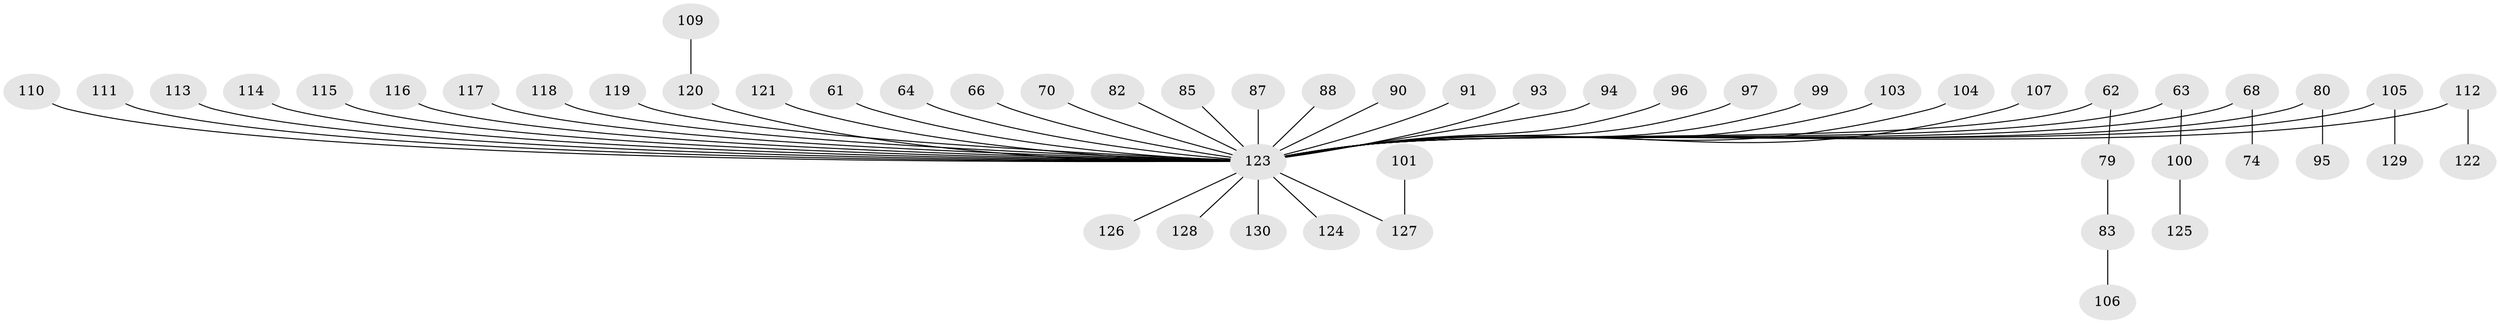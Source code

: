 // original degree distribution, {1: 0.5076923076923077, 6: 0.023076923076923078, 9: 0.007692307692307693, 4: 0.07692307692307693, 2: 0.23846153846153847, 5: 0.023076923076923078, 3: 0.12307692307692308}
// Generated by graph-tools (version 1.1) at 2025/56/03/04/25 21:56:42]
// undirected, 52 vertices, 51 edges
graph export_dot {
graph [start="1"]
  node [color=gray90,style=filled];
  61;
  62;
  63;
  64;
  66;
  68;
  70;
  74;
  79;
  80 [super="+19+65"];
  82;
  83;
  85;
  87;
  88;
  90;
  91;
  93;
  94;
  95;
  96;
  97;
  99 [super="+45+59"];
  100;
  101;
  103;
  104;
  105;
  106;
  107;
  109;
  110;
  111;
  112;
  113;
  114;
  115;
  116;
  117;
  118;
  119;
  120 [super="+98"];
  121;
  122;
  123 [super="+76+81+38+47+54+86+56+84+92+49+57+58+77+102+108+60"];
  124;
  125;
  126;
  127 [super="+89"];
  128;
  129;
  130;
  61 -- 123;
  62 -- 79;
  62 -- 123;
  63 -- 100;
  63 -- 123;
  64 -- 123;
  66 -- 123;
  68 -- 74;
  68 -- 123;
  70 -- 123;
  79 -- 83;
  80 -- 95;
  80 -- 123;
  82 -- 123;
  83 -- 106;
  85 -- 123;
  87 -- 123;
  88 -- 123;
  90 -- 123;
  91 -- 123;
  93 -- 123;
  94 -- 123;
  96 -- 123;
  97 -- 123;
  99 -- 123;
  100 -- 125;
  101 -- 127;
  103 -- 123;
  104 -- 123;
  105 -- 129;
  105 -- 123;
  107 -- 123;
  109 -- 120;
  110 -- 123;
  111 -- 123;
  112 -- 122;
  112 -- 123;
  113 -- 123;
  114 -- 123;
  115 -- 123;
  116 -- 123;
  117 -- 123;
  118 -- 123;
  119 -- 123;
  120 -- 123;
  121 -- 123;
  123 -- 130;
  123 -- 124;
  123 -- 127;
  123 -- 128;
  123 -- 126;
}
